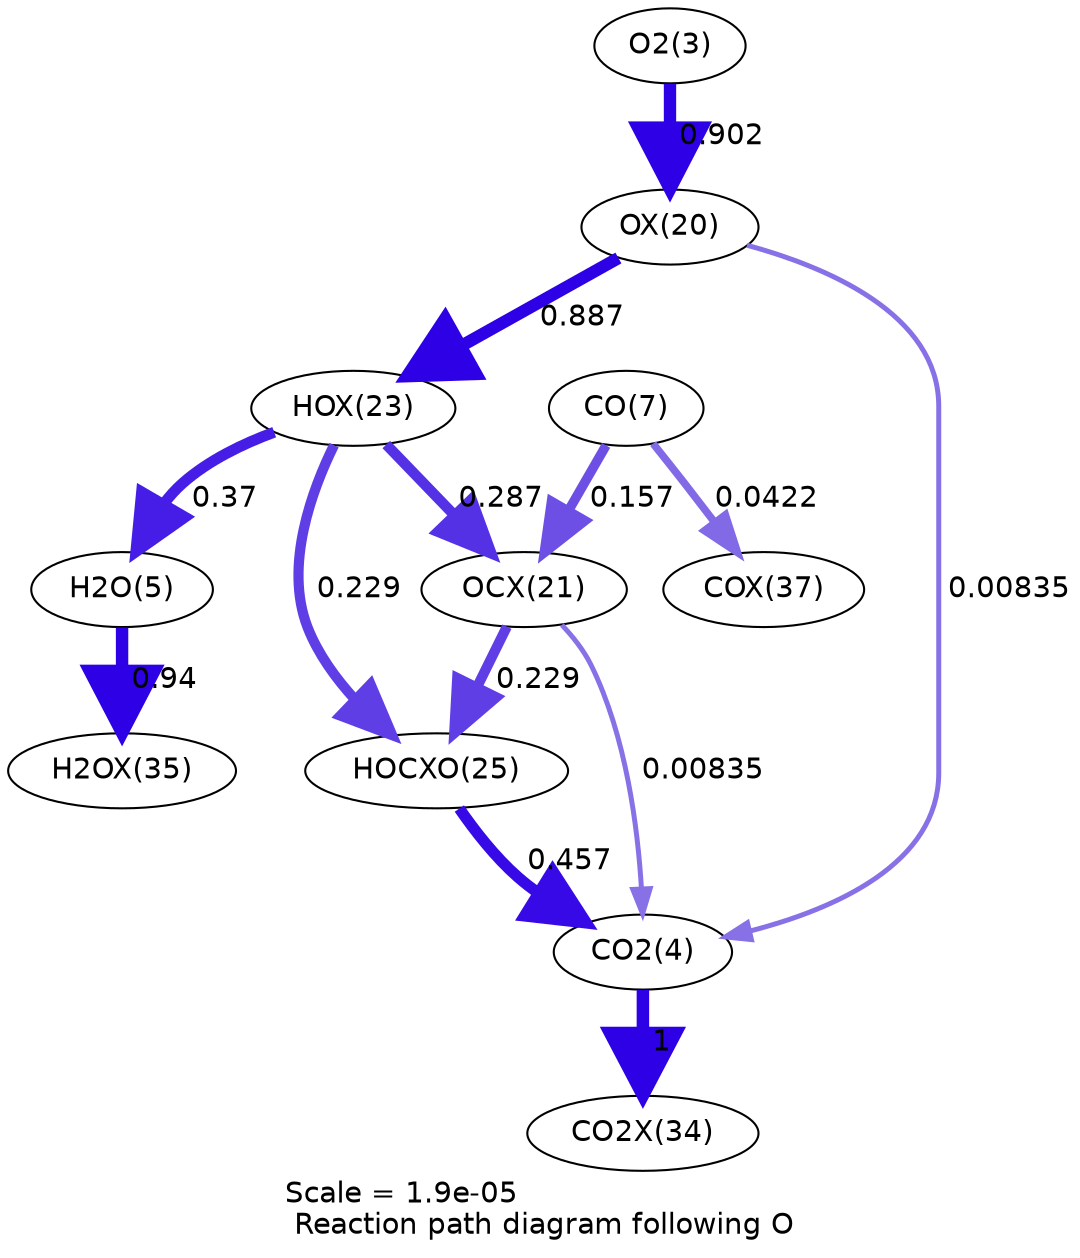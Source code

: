 digraph reaction_paths {
center=1;
s5 -> s23[fontname="Helvetica", penwidth=5.92, arrowsize=2.96, color="0.7, 1.4, 0.9"
, label=" 0.902"];
s23 -> s26[fontname="Helvetica", penwidth=5.91, arrowsize=2.95, color="0.7, 1.39, 0.9"
, label=" 0.887"];
s23 -> s6[fontname="Helvetica", penwidth=2.39, arrowsize=1.19, color="0.7, 0.508, 0.9"
, label=" 0.00835"];
s26 -> s7[fontname="Helvetica", penwidth=5.25, arrowsize=2.62, color="0.7, 0.87, 0.9"
, label=" 0.37"];
s26 -> s24[fontname="Helvetica", penwidth=5.06, arrowsize=2.53, color="0.7, 0.787, 0.9"
, label=" 0.287"];
s26 -> s28[fontname="Helvetica", penwidth=4.89, arrowsize=2.44, color="0.7, 0.729, 0.9"
, label=" 0.229"];
s7 -> s33[fontname="Helvetica", penwidth=5.95, arrowsize=2.98, color="0.7, 1.44, 0.9"
, label=" 0.94"];
s9 -> s24[fontname="Helvetica", penwidth=4.6, arrowsize=2.3, color="0.7, 0.657, 0.9"
, label=" 0.157"];
s9 -> s35[fontname="Helvetica", penwidth=3.61, arrowsize=1.8, color="0.7, 0.542, 0.9"
, label=" 0.0422"];
s24 -> s6[fontname="Helvetica", penwidth=2.39, arrowsize=1.19, color="0.7, 0.508, 0.9"
, label=" 0.00835"];
s24 -> s28[fontname="Helvetica", penwidth=4.89, arrowsize=2.44, color="0.7, 0.729, 0.9"
, label=" 0.229"];
s28 -> s6[fontname="Helvetica", penwidth=5.41, arrowsize=2.7, color="0.7, 0.957, 0.9"
, label=" 0.457"];
s6 -> s32[fontname="Helvetica", penwidth=6, arrowsize=3, color="0.7, 1.5, 0.9"
, label=" 1"];
s5 [ fontname="Helvetica", label="O2(3)"];
s6 [ fontname="Helvetica", label="CO2(4)"];
s7 [ fontname="Helvetica", label="H2O(5)"];
s9 [ fontname="Helvetica", label="CO(7)"];
s23 [ fontname="Helvetica", label="OX(20)"];
s24 [ fontname="Helvetica", label="OCX(21)"];
s26 [ fontname="Helvetica", label="HOX(23)"];
s28 [ fontname="Helvetica", label="HOCXO(25)"];
s32 [ fontname="Helvetica", label="CO2X(34)"];
s33 [ fontname="Helvetica", label="H2OX(35)"];
s35 [ fontname="Helvetica", label="COX(37)"];
 label = "Scale = 1.9e-05\l Reaction path diagram following O";
 fontname = "Helvetica";
}

